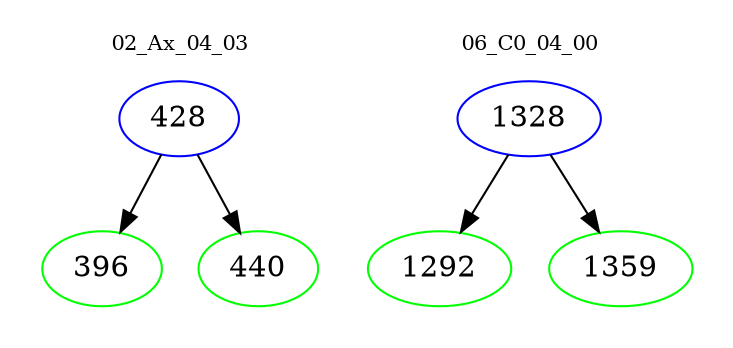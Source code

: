 digraph{
subgraph cluster_0 {
color = white
label = "02_Ax_04_03";
fontsize=10;
T0_428 [label="428", color="blue"]
T0_428 -> T0_396 [color="black"]
T0_396 [label="396", color="green"]
T0_428 -> T0_440 [color="black"]
T0_440 [label="440", color="green"]
}
subgraph cluster_1 {
color = white
label = "06_C0_04_00";
fontsize=10;
T1_1328 [label="1328", color="blue"]
T1_1328 -> T1_1292 [color="black"]
T1_1292 [label="1292", color="green"]
T1_1328 -> T1_1359 [color="black"]
T1_1359 [label="1359", color="green"]
}
}
